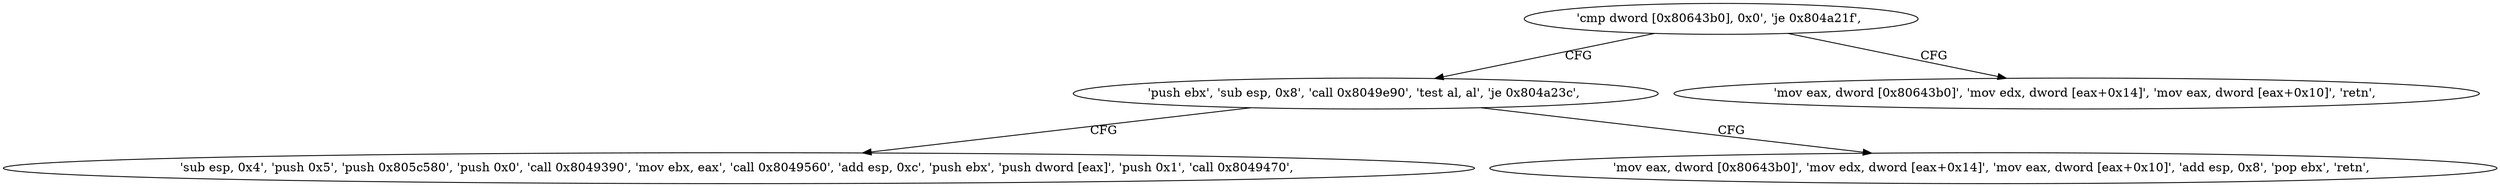 digraph "func" {
"134521354" [label = "'cmp dword [0x80643b0], 0x0', 'je 0x804a21f', " ]
"134521375" [label = "'push ebx', 'sub esp, 0x8', 'call 0x8049e90', 'test al, al', 'je 0x804a23c', " ]
"134521363" [label = "'mov eax, dword [0x80643b0]', 'mov edx, dword [eax+0x14]', 'mov eax, dword [eax+0x10]', 'retn', " ]
"134521404" [label = "'sub esp, 0x4', 'push 0x5', 'push 0x805c580', 'push 0x0', 'call 0x8049390', 'mov ebx, eax', 'call 0x8049560', 'add esp, 0xc', 'push ebx', 'push dword [eax]', 'push 0x1', 'call 0x8049470', " ]
"134521388" [label = "'mov eax, dword [0x80643b0]', 'mov edx, dword [eax+0x14]', 'mov eax, dword [eax+0x10]', 'add esp, 0x8', 'pop ebx', 'retn', " ]
"134521354" -> "134521375" [ label = "CFG" ]
"134521354" -> "134521363" [ label = "CFG" ]
"134521375" -> "134521404" [ label = "CFG" ]
"134521375" -> "134521388" [ label = "CFG" ]
}
